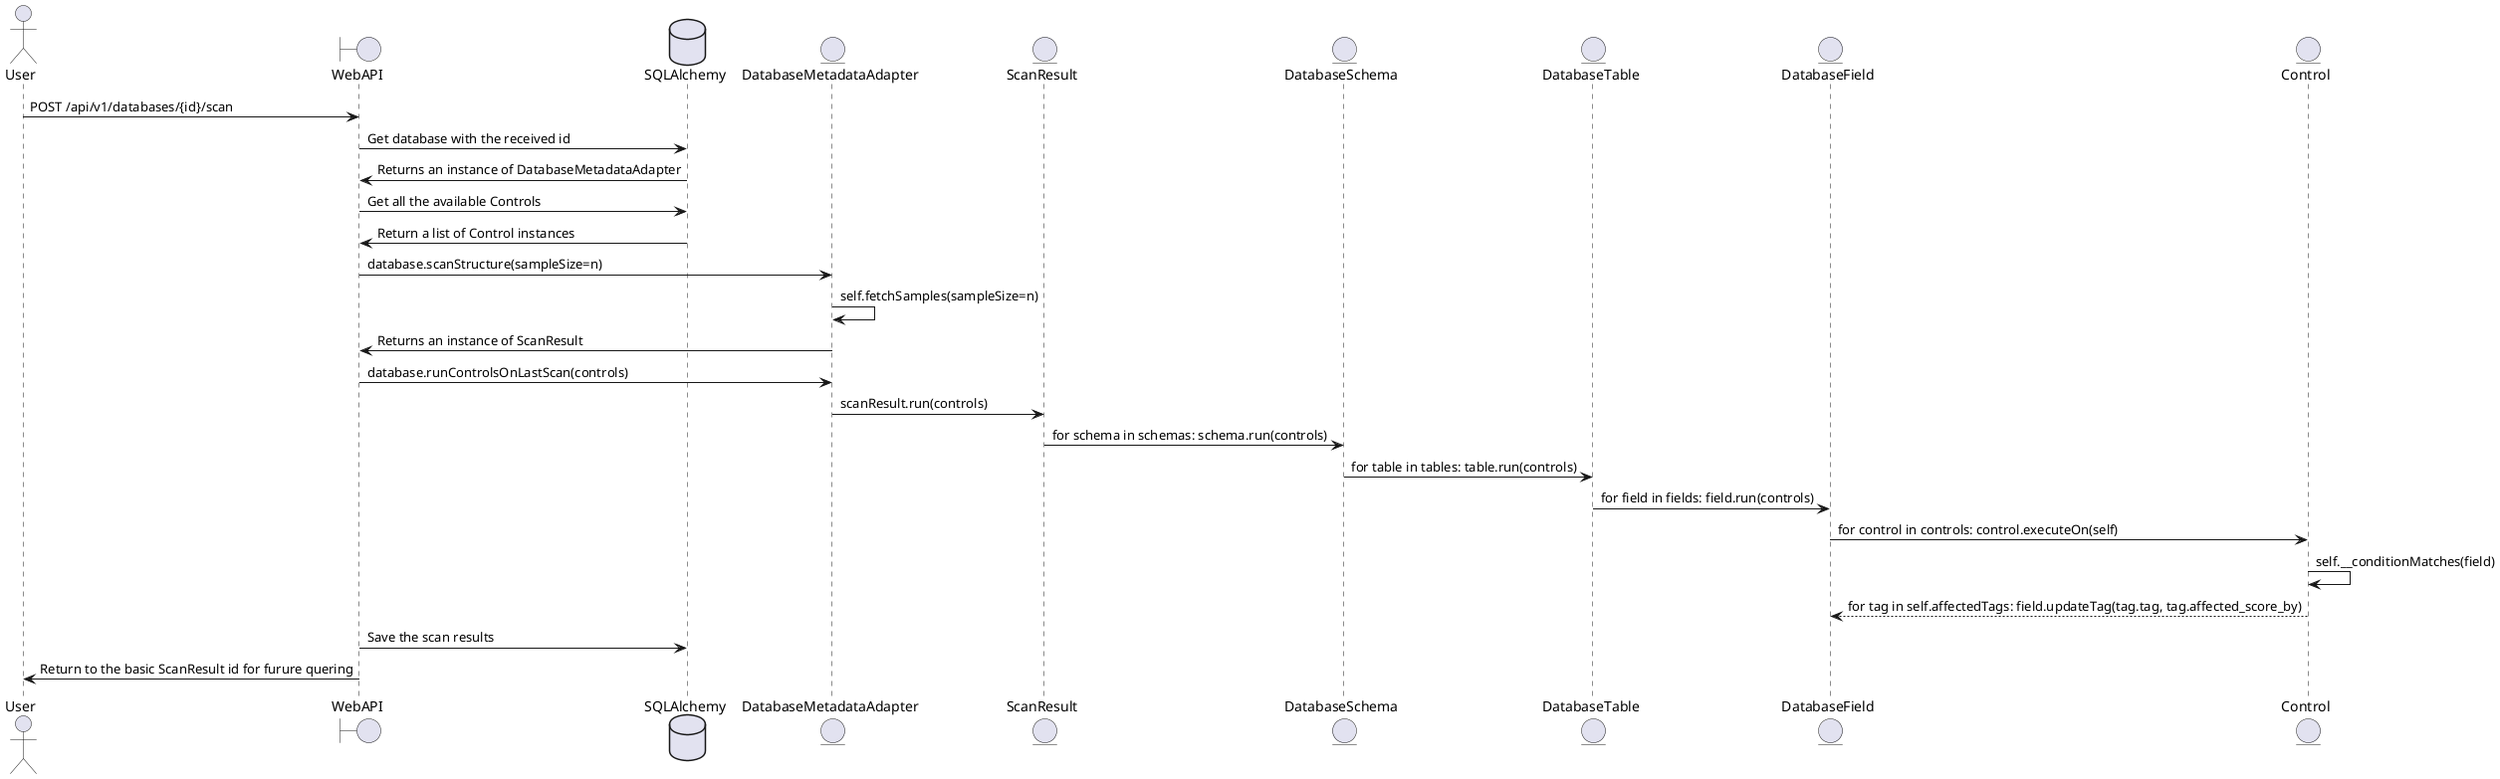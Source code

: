 @startuml Diagrama de secuencia al ejecutar un escaneo

actor User
boundary WebAPI
database SQLAlchemy
entity DatabaseMetadataAdapter
entity ScanResult
entity DatabaseSchema
entity DatabaseTable
entity DatabaseField
entity Control

User -> WebAPI: POST /api/v1/databases/{id}/scan
WebAPI -> SQLAlchemy: Get database with the received id
SQLAlchemy -> WebAPI: Returns an instance of DatabaseMetadataAdapter
WebAPI -> SQLAlchemy: Get all the available Controls
SQLAlchemy -> WebAPI: Return a list of Control instances
WebAPI -> DatabaseMetadataAdapter: database.scanStructure(sampleSize=n)
DatabaseMetadataAdapter -> DatabaseMetadataAdapter: self.fetchSamples(sampleSize=n)
DatabaseMetadataAdapter -> WebAPI: Returns an instance of ScanResult
WebAPI -> DatabaseMetadataAdapter: database.runControlsOnLastScan(controls)
DatabaseMetadataAdapter -> ScanResult: scanResult.run(controls)
ScanResult -> DatabaseSchema: for schema in schemas: schema.run(controls)
DatabaseSchema -> DatabaseTable: for table in tables: table.run(controls)
DatabaseTable -> DatabaseField: for field in fields: field.run(controls)
DatabaseField -> Control: for control in controls: control.executeOn(self)
Control -> Control: self.__conditionMatches(field)
Control --> DatabaseField: for tag in self.affectedTags: field.updateTag(tag.tag, tag.affected_score_by)
WebAPI -> SQLAlchemy: Save the scan results
WebAPI -> User: Return to the basic ScanResult id for furure quering 
@enduml